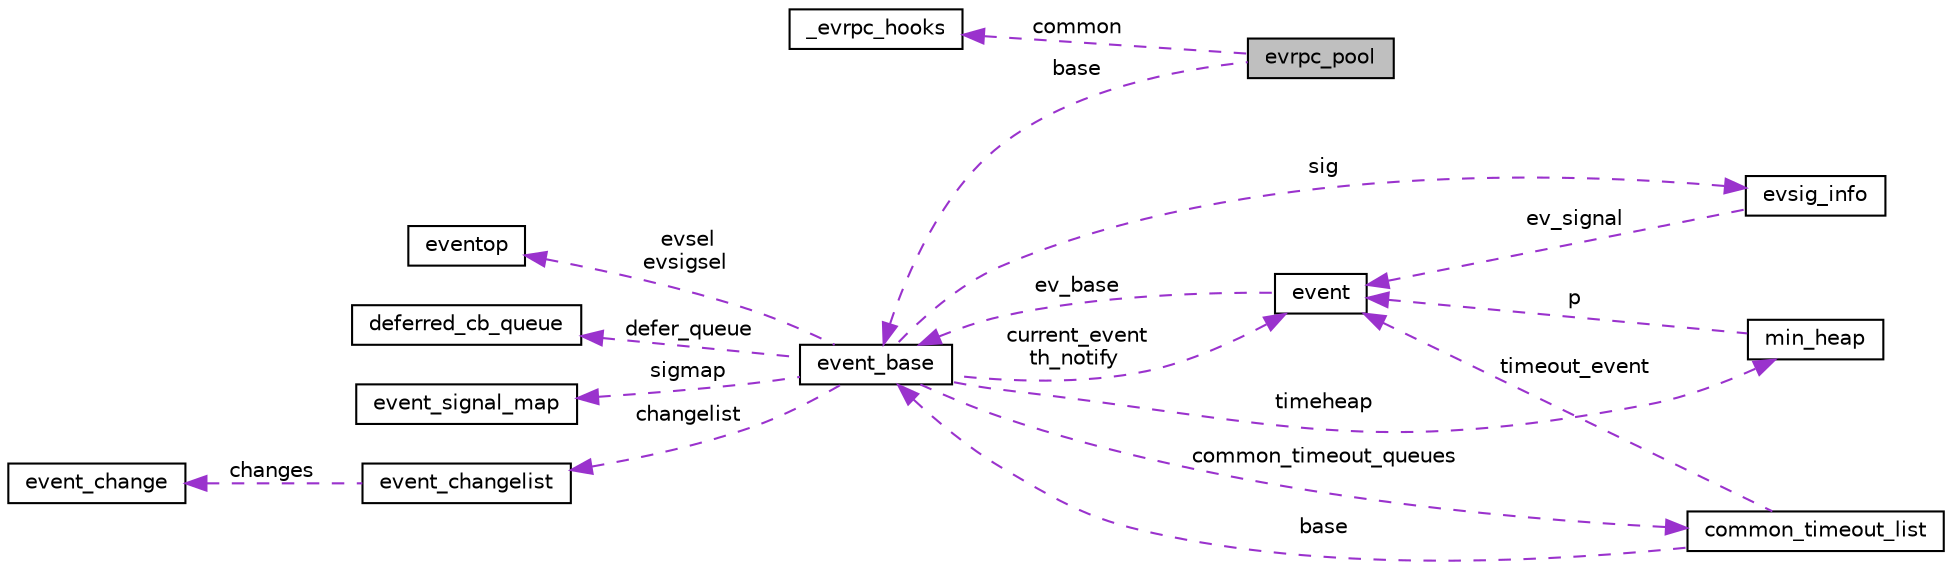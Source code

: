 digraph G
{
  edge [fontname="Helvetica",fontsize="10",labelfontname="Helvetica",labelfontsize="10"];
  node [fontname="Helvetica",fontsize="10",shape=record];
  rankdir="LR";
  Node1 [label="evrpc_pool",height=0.2,width=0.4,color="black", fillcolor="grey75", style="filled" fontcolor="black"];
  Node2 -> Node1 [dir="back",color="darkorchid3",fontsize="10",style="dashed",label=" common" ,fontname="Helvetica"];
  Node2 [label="_evrpc_hooks",height=0.2,width=0.4,color="black", fillcolor="white", style="filled",URL="$struct__evrpc__hooks.html"];
  Node3 -> Node1 [dir="back",color="darkorchid3",fontsize="10",style="dashed",label=" base" ,fontname="Helvetica"];
  Node3 [label="event_base",height=0.2,width=0.4,color="black", fillcolor="white", style="filled",URL="$structevent__base.html"];
  Node4 -> Node3 [dir="back",color="darkorchid3",fontsize="10",style="dashed",label=" evsel\nevsigsel" ,fontname="Helvetica"];
  Node4 [label="eventop",height=0.2,width=0.4,color="black", fillcolor="white", style="filled",URL="$structeventop.html"];
  Node5 -> Node3 [dir="back",color="darkorchid3",fontsize="10",style="dashed",label=" sig" ,fontname="Helvetica"];
  Node5 [label="evsig_info",height=0.2,width=0.4,color="black", fillcolor="white", style="filled",URL="$structevsig__info.html"];
  Node6 -> Node5 [dir="back",color="darkorchid3",fontsize="10",style="dashed",label=" ev_signal" ,fontname="Helvetica"];
  Node6 [label="event",height=0.2,width=0.4,color="black", fillcolor="white", style="filled",URL="$structevent.html"];
  Node3 -> Node6 [dir="back",color="darkorchid3",fontsize="10",style="dashed",label=" ev_base" ,fontname="Helvetica"];
  Node7 -> Node3 [dir="back",color="darkorchid3",fontsize="10",style="dashed",label=" timeheap" ,fontname="Helvetica"];
  Node7 [label="min_heap",height=0.2,width=0.4,color="black", fillcolor="white", style="filled",URL="$structmin__heap.html"];
  Node6 -> Node7 [dir="back",color="darkorchid3",fontsize="10",style="dashed",label=" p" ,fontname="Helvetica"];
  Node8 -> Node3 [dir="back",color="darkorchid3",fontsize="10",style="dashed",label=" defer_queue" ,fontname="Helvetica"];
  Node8 [label="deferred_cb_queue",height=0.2,width=0.4,color="black", fillcolor="white", style="filled",URL="$structdeferred__cb__queue.html"];
  Node6 -> Node3 [dir="back",color="darkorchid3",fontsize="10",style="dashed",label=" current_event\nth_notify" ,fontname="Helvetica"];
  Node9 -> Node3 [dir="back",color="darkorchid3",fontsize="10",style="dashed",label=" common_timeout_queues" ,fontname="Helvetica"];
  Node9 [label="common_timeout_list",height=0.2,width=0.4,color="black", fillcolor="white", style="filled",URL="$structcommon__timeout__list.html"];
  Node6 -> Node9 [dir="back",color="darkorchid3",fontsize="10",style="dashed",label=" timeout_event" ,fontname="Helvetica"];
  Node3 -> Node9 [dir="back",color="darkorchid3",fontsize="10",style="dashed",label=" base" ,fontname="Helvetica"];
  Node10 -> Node3 [dir="back",color="darkorchid3",fontsize="10",style="dashed",label=" sigmap" ,fontname="Helvetica"];
  Node10 [label="event_signal_map",height=0.2,width=0.4,color="black", fillcolor="white", style="filled",URL="$structevent__signal__map.html"];
  Node11 -> Node3 [dir="back",color="darkorchid3",fontsize="10",style="dashed",label=" changelist" ,fontname="Helvetica"];
  Node11 [label="event_changelist",height=0.2,width=0.4,color="black", fillcolor="white", style="filled",URL="$structevent__changelist.html"];
  Node12 -> Node11 [dir="back",color="darkorchid3",fontsize="10",style="dashed",label=" changes" ,fontname="Helvetica"];
  Node12 [label="event_change",height=0.2,width=0.4,color="black", fillcolor="white", style="filled",URL="$structevent__change.html"];
}
